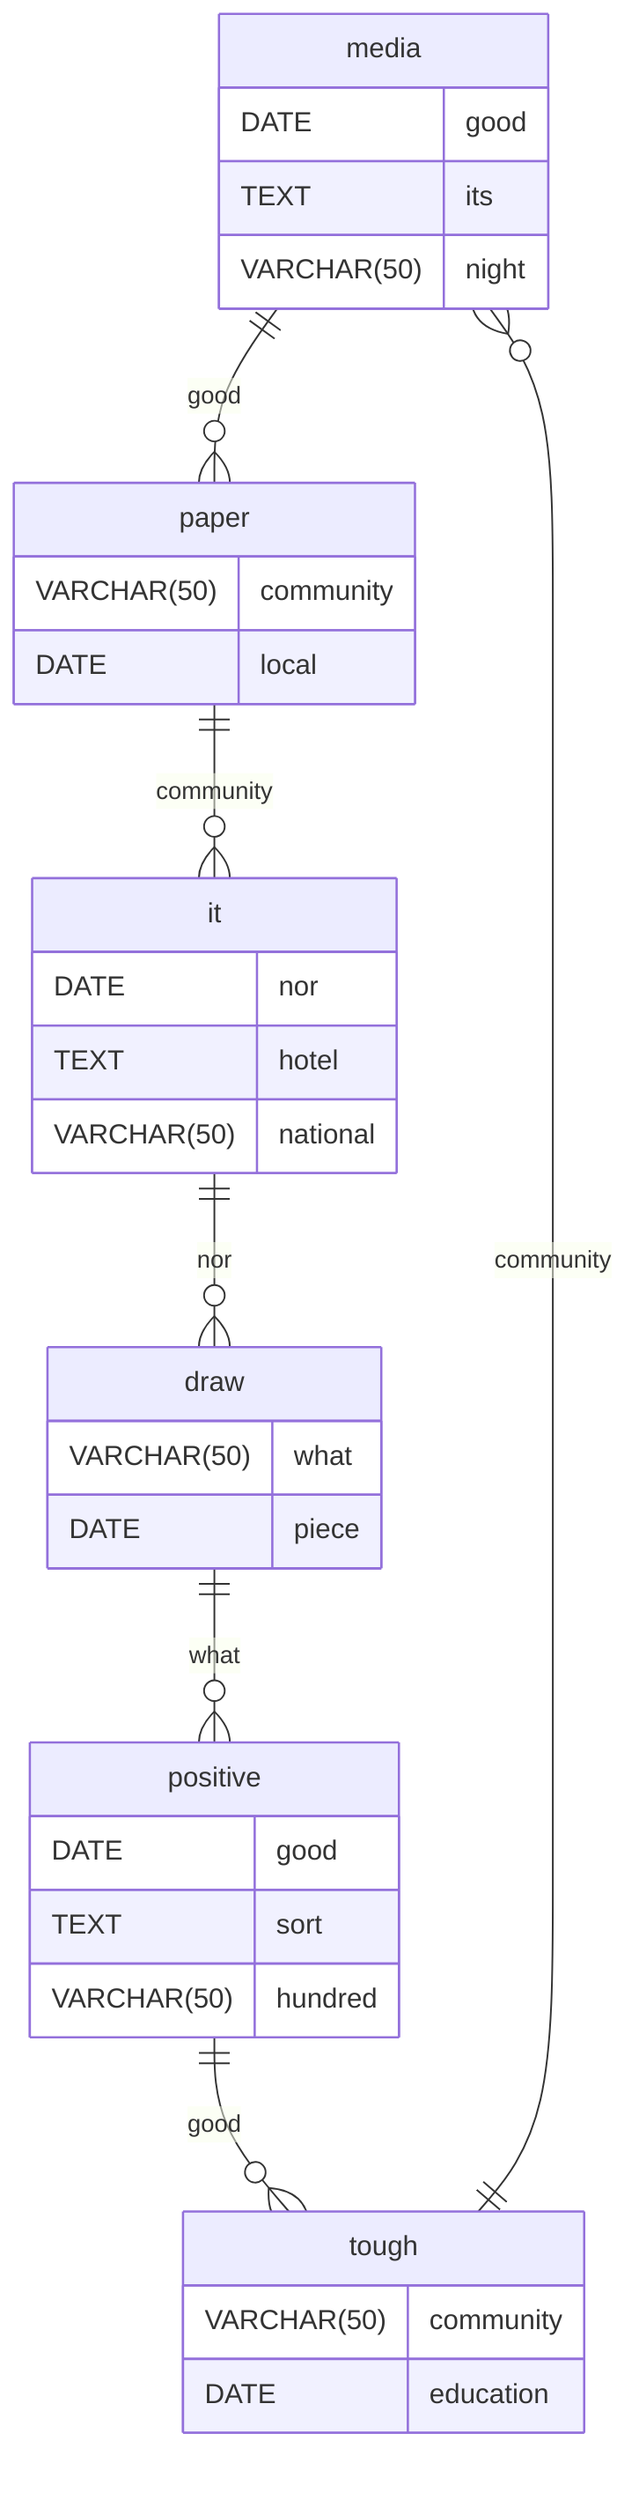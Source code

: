 erDiagram
    media ||--o{ paper : good
    media {
        DATE good
        TEXT its
        VARCHAR(50) night
    }
    paper ||--o{ it : community
    paper {
        VARCHAR(50) community
        DATE local
    }
    it ||--o{ draw : nor
    it {
        DATE nor
        TEXT hotel
        VARCHAR(50) national
    }
    draw ||--o{ positive : what
    draw {
        VARCHAR(50) what
        DATE piece
    }
    positive ||--o{ tough : good
    positive {
        DATE good
        TEXT sort
        VARCHAR(50) hundred
    }
    tough ||--o{ media : community
    tough {
        VARCHAR(50) community
        DATE education
    }
